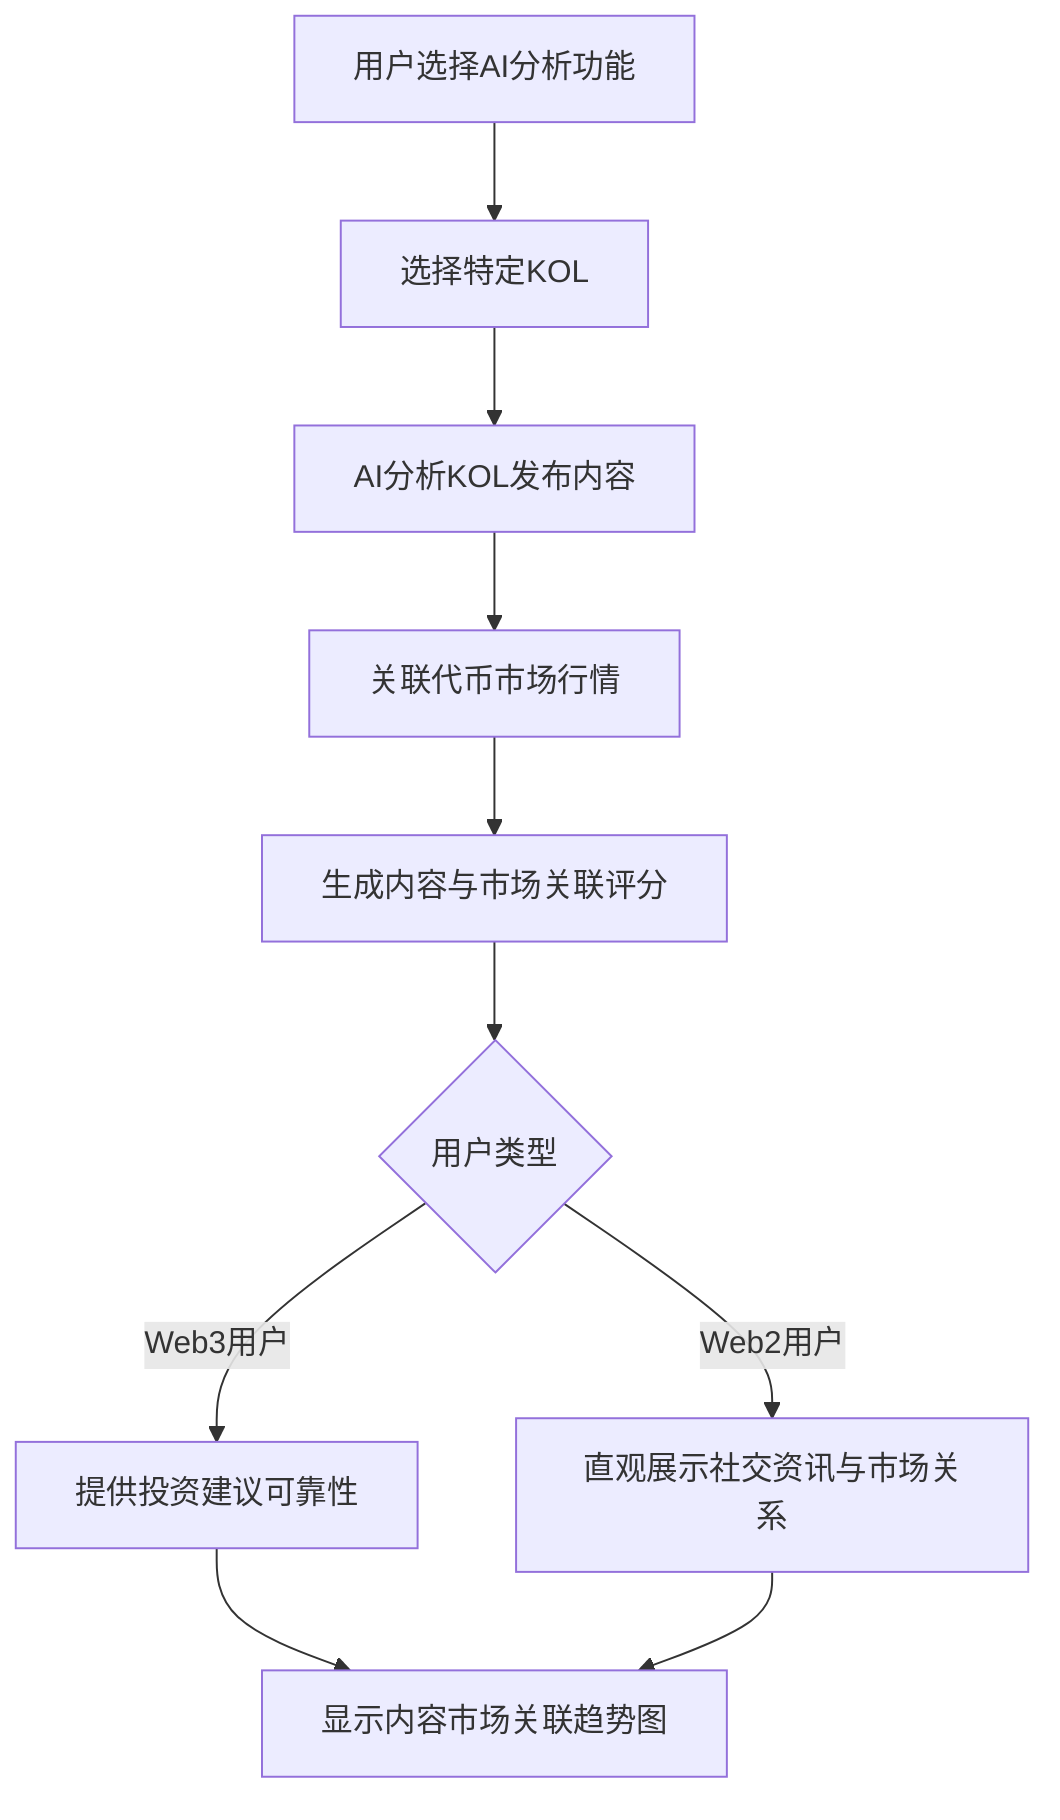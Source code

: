 flowchart TD
    A[用户选择AI分析功能] --> B[选择特定KOL]
    B --> C[AI分析KOL发布内容]
    C --> D[关联代币市场行情]
    D --> E[生成内容与市场关联评分]
    E --> F{用户类型}
    F --> |Web3用户| G[提供投资建议可靠性]
    F --> |Web2用户| H[直观展示社交资讯与市场关系]
    G --> I[展示KOL排行榜]
    H --> I[显示内容市场关联趋势图]